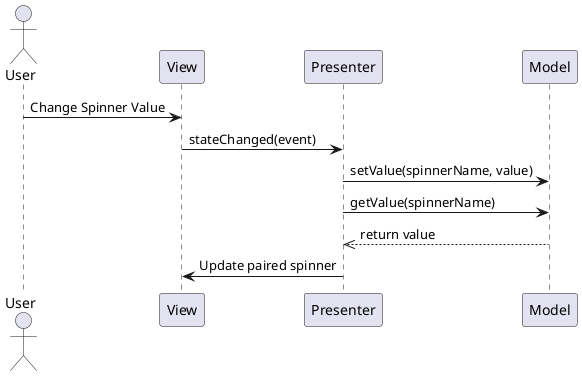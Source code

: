 @startuml

actor User
participant View
participant Presenter
participant Model

User -> View : Change Spinner Value
View -> Presenter : stateChanged(event)
Presenter -> Model : setValue(spinnerName, value)
Presenter -> Model : getValue(spinnerName)
Model -->> Presenter : return value
Presenter -> View : Update paired spinner

@enduml